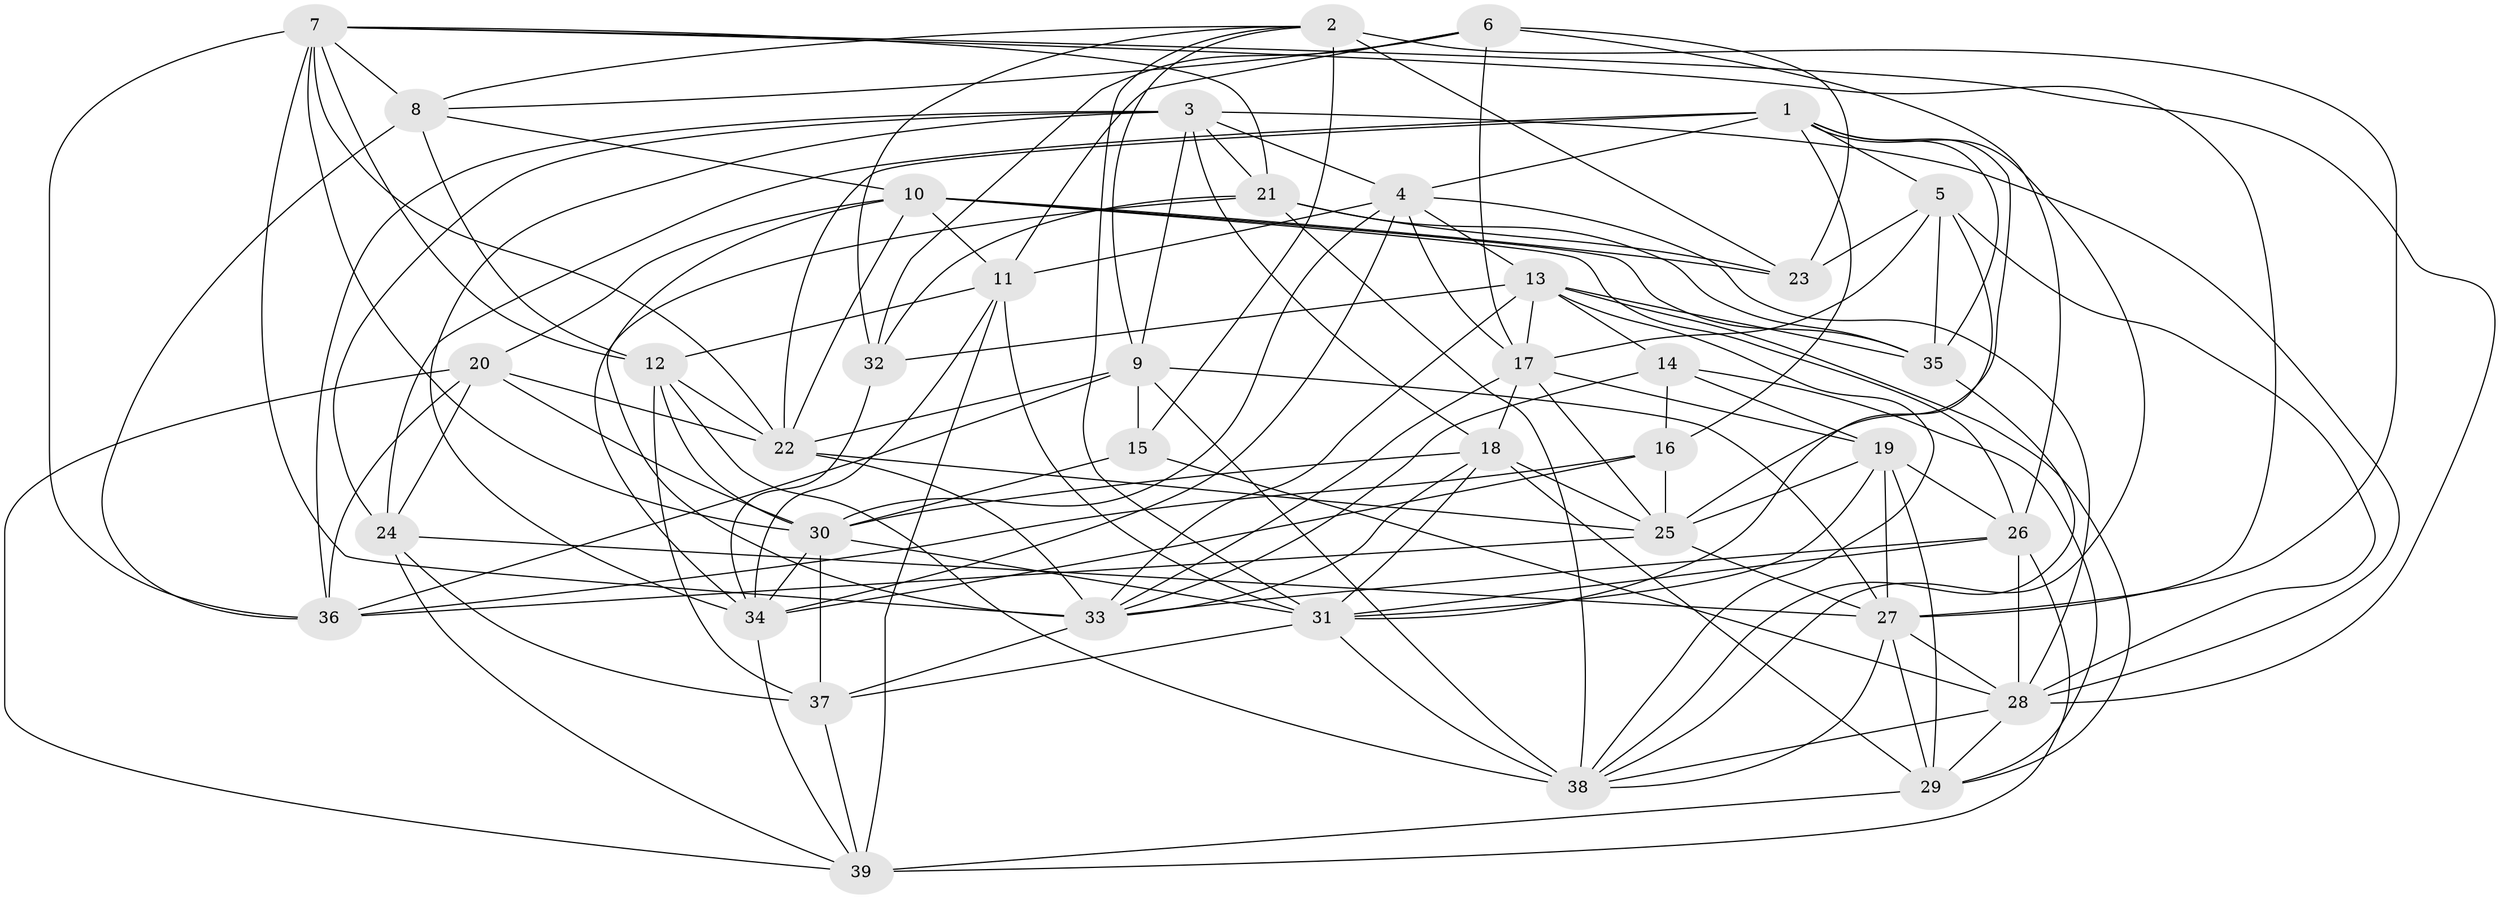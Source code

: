 // original degree distribution, {4: 1.0}
// Generated by graph-tools (version 1.1) at 2025/38/03/04/25 23:38:09]
// undirected, 39 vertices, 139 edges
graph export_dot {
  node [color=gray90,style=filled];
  1;
  2;
  3;
  4;
  5;
  6;
  7;
  8;
  9;
  10;
  11;
  12;
  13;
  14;
  15;
  16;
  17;
  18;
  19;
  20;
  21;
  22;
  23;
  24;
  25;
  26;
  27;
  28;
  29;
  30;
  31;
  32;
  33;
  34;
  35;
  36;
  37;
  38;
  39;
  1 -- 4 [weight=1.0];
  1 -- 5 [weight=1.0];
  1 -- 16 [weight=1.0];
  1 -- 22 [weight=1.0];
  1 -- 24 [weight=1.0];
  1 -- 25 [weight=1.0];
  1 -- 35 [weight=1.0];
  1 -- 38 [weight=1.0];
  2 -- 8 [weight=1.0];
  2 -- 9 [weight=1.0];
  2 -- 15 [weight=2.0];
  2 -- 23 [weight=3.0];
  2 -- 27 [weight=1.0];
  2 -- 31 [weight=1.0];
  2 -- 32 [weight=1.0];
  3 -- 4 [weight=1.0];
  3 -- 9 [weight=1.0];
  3 -- 18 [weight=2.0];
  3 -- 21 [weight=1.0];
  3 -- 24 [weight=2.0];
  3 -- 28 [weight=1.0];
  3 -- 34 [weight=1.0];
  3 -- 36 [weight=1.0];
  4 -- 11 [weight=1.0];
  4 -- 13 [weight=1.0];
  4 -- 17 [weight=1.0];
  4 -- 28 [weight=1.0];
  4 -- 30 [weight=1.0];
  4 -- 34 [weight=1.0];
  5 -- 17 [weight=1.0];
  5 -- 23 [weight=1.0];
  5 -- 28 [weight=1.0];
  5 -- 31 [weight=1.0];
  5 -- 35 [weight=1.0];
  6 -- 8 [weight=1.0];
  6 -- 11 [weight=1.0];
  6 -- 17 [weight=1.0];
  6 -- 23 [weight=1.0];
  6 -- 26 [weight=1.0];
  6 -- 32 [weight=1.0];
  7 -- 8 [weight=1.0];
  7 -- 12 [weight=2.0];
  7 -- 21 [weight=1.0];
  7 -- 22 [weight=1.0];
  7 -- 27 [weight=1.0];
  7 -- 28 [weight=1.0];
  7 -- 30 [weight=1.0];
  7 -- 33 [weight=1.0];
  7 -- 36 [weight=1.0];
  8 -- 10 [weight=1.0];
  8 -- 12 [weight=1.0];
  8 -- 36 [weight=1.0];
  9 -- 15 [weight=1.0];
  9 -- 22 [weight=1.0];
  9 -- 27 [weight=1.0];
  9 -- 36 [weight=1.0];
  9 -- 38 [weight=2.0];
  10 -- 11 [weight=1.0];
  10 -- 20 [weight=1.0];
  10 -- 22 [weight=1.0];
  10 -- 23 [weight=2.0];
  10 -- 26 [weight=1.0];
  10 -- 33 [weight=1.0];
  10 -- 35 [weight=2.0];
  11 -- 12 [weight=1.0];
  11 -- 31 [weight=1.0];
  11 -- 34 [weight=1.0];
  11 -- 39 [weight=2.0];
  12 -- 22 [weight=1.0];
  12 -- 30 [weight=1.0];
  12 -- 37 [weight=1.0];
  12 -- 38 [weight=1.0];
  13 -- 14 [weight=1.0];
  13 -- 17 [weight=1.0];
  13 -- 29 [weight=1.0];
  13 -- 32 [weight=1.0];
  13 -- 33 [weight=1.0];
  13 -- 35 [weight=1.0];
  13 -- 38 [weight=1.0];
  14 -- 16 [weight=1.0];
  14 -- 19 [weight=2.0];
  14 -- 29 [weight=1.0];
  14 -- 33 [weight=1.0];
  15 -- 28 [weight=2.0];
  15 -- 30 [weight=1.0];
  16 -- 25 [weight=1.0];
  16 -- 34 [weight=2.0];
  16 -- 36 [weight=1.0];
  17 -- 18 [weight=1.0];
  17 -- 19 [weight=1.0];
  17 -- 25 [weight=1.0];
  17 -- 33 [weight=1.0];
  18 -- 25 [weight=1.0];
  18 -- 29 [weight=1.0];
  18 -- 30 [weight=1.0];
  18 -- 31 [weight=1.0];
  18 -- 33 [weight=1.0];
  19 -- 25 [weight=1.0];
  19 -- 26 [weight=1.0];
  19 -- 27 [weight=1.0];
  19 -- 29 [weight=1.0];
  19 -- 31 [weight=1.0];
  20 -- 22 [weight=1.0];
  20 -- 24 [weight=1.0];
  20 -- 30 [weight=1.0];
  20 -- 36 [weight=1.0];
  20 -- 39 [weight=1.0];
  21 -- 23 [weight=1.0];
  21 -- 32 [weight=1.0];
  21 -- 34 [weight=1.0];
  21 -- 35 [weight=2.0];
  21 -- 38 [weight=1.0];
  22 -- 25 [weight=2.0];
  22 -- 33 [weight=2.0];
  24 -- 27 [weight=1.0];
  24 -- 37 [weight=1.0];
  24 -- 39 [weight=2.0];
  25 -- 27 [weight=1.0];
  25 -- 36 [weight=2.0];
  26 -- 28 [weight=1.0];
  26 -- 31 [weight=1.0];
  26 -- 33 [weight=1.0];
  26 -- 39 [weight=2.0];
  27 -- 28 [weight=1.0];
  27 -- 29 [weight=2.0];
  27 -- 38 [weight=1.0];
  28 -- 29 [weight=1.0];
  28 -- 38 [weight=1.0];
  29 -- 39 [weight=1.0];
  30 -- 31 [weight=2.0];
  30 -- 34 [weight=1.0];
  30 -- 37 [weight=1.0];
  31 -- 37 [weight=1.0];
  31 -- 38 [weight=1.0];
  32 -- 34 [weight=2.0];
  33 -- 37 [weight=1.0];
  34 -- 39 [weight=1.0];
  35 -- 38 [weight=1.0];
  37 -- 39 [weight=1.0];
}
